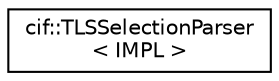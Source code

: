 digraph "Graphical Class Hierarchy"
{
  edge [fontname="Helvetica",fontsize="10",labelfontname="Helvetica",labelfontsize="10"];
  node [fontname="Helvetica",fontsize="10",shape=record];
  rankdir="LR";
  Node0 [label="cif::TLSSelectionParser\l\< IMPL \>",height=0.2,width=0.4,color="black", fillcolor="white", style="filled",URL="$classcif_1_1TLSSelectionParser.html"];
}
